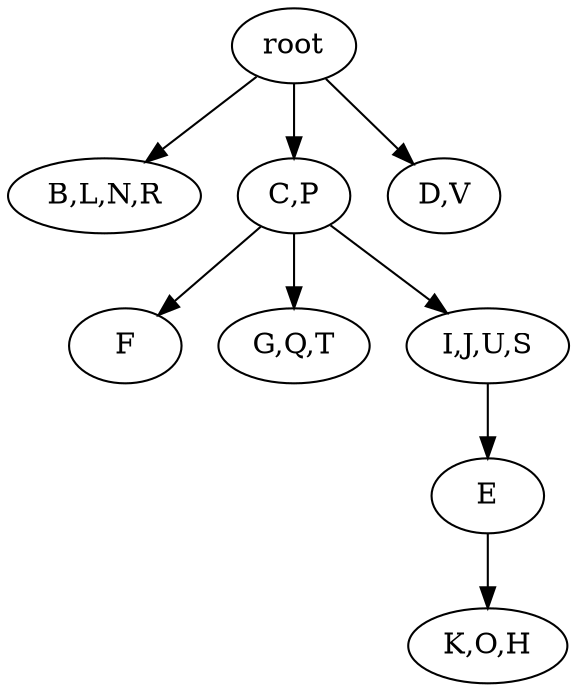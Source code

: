 strict digraph G {
	graph [name=G];
	0	 [label=root];
	3	 [label="B,L,N,R"];
	0 -> 3;
	1	 [label="C,P"];
	0 -> 1;
	2	 [label="D,V"];
	0 -> 2;
	7	 [label=F];
	1 -> 7;
	6	 [label="G,Q,T"];
	1 -> 6;
	5	 [label="I,J,U,S"];
	1 -> 5;
	4	 [label="K,O,H"];
	9	 [label=E];
	9 -> 4;
	5 -> 9;
}
